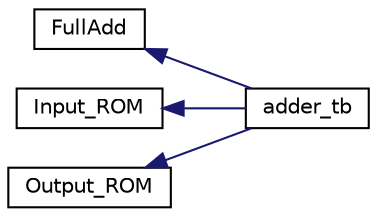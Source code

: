 digraph "Graphical Class Hierarchy"
{
 // INTERACTIVE_SVG=YES
 // LATEX_PDF_SIZE
  edge [fontname="Helvetica",fontsize="10",labelfontname="Helvetica",labelfontsize="10"];
  node [fontname="Helvetica",fontsize="10",shape=record];
  rankdir="LR";
  Node4 [label="FullAdd",height=0.2,width=0.4,color="black", fillcolor="white", style="filled",URL="$classFullAdd.html",tooltip="Full Adder Entity Declaration."];
  Node4 -> Node1 [dir="back",color="midnightblue",fontsize="10",style="solid",fontname="Helvetica"];
  Node1 [label="adder_tb",height=0.2,width=0.4,color="black", fillcolor="white", style="filled",URL="$classadder__tb.html",tooltip=" "];
  Node3 [label="Input_ROM",height=0.2,width=0.4,color="black", fillcolor="white", style="filled",URL="$classInput__ROM.html",tooltip=" "];
  Node3 -> Node1 [dir="back",color="midnightblue",fontsize="10",style="solid",fontname="Helvetica"];
  Node0 [label="Output_ROM",height=0.2,width=0.4,color="black", fillcolor="white", style="filled",URL="$classOutput__ROM.html",tooltip=" "];
  Node0 -> Node1 [dir="back",color="midnightblue",fontsize="10",style="solid",fontname="Helvetica"];
}
